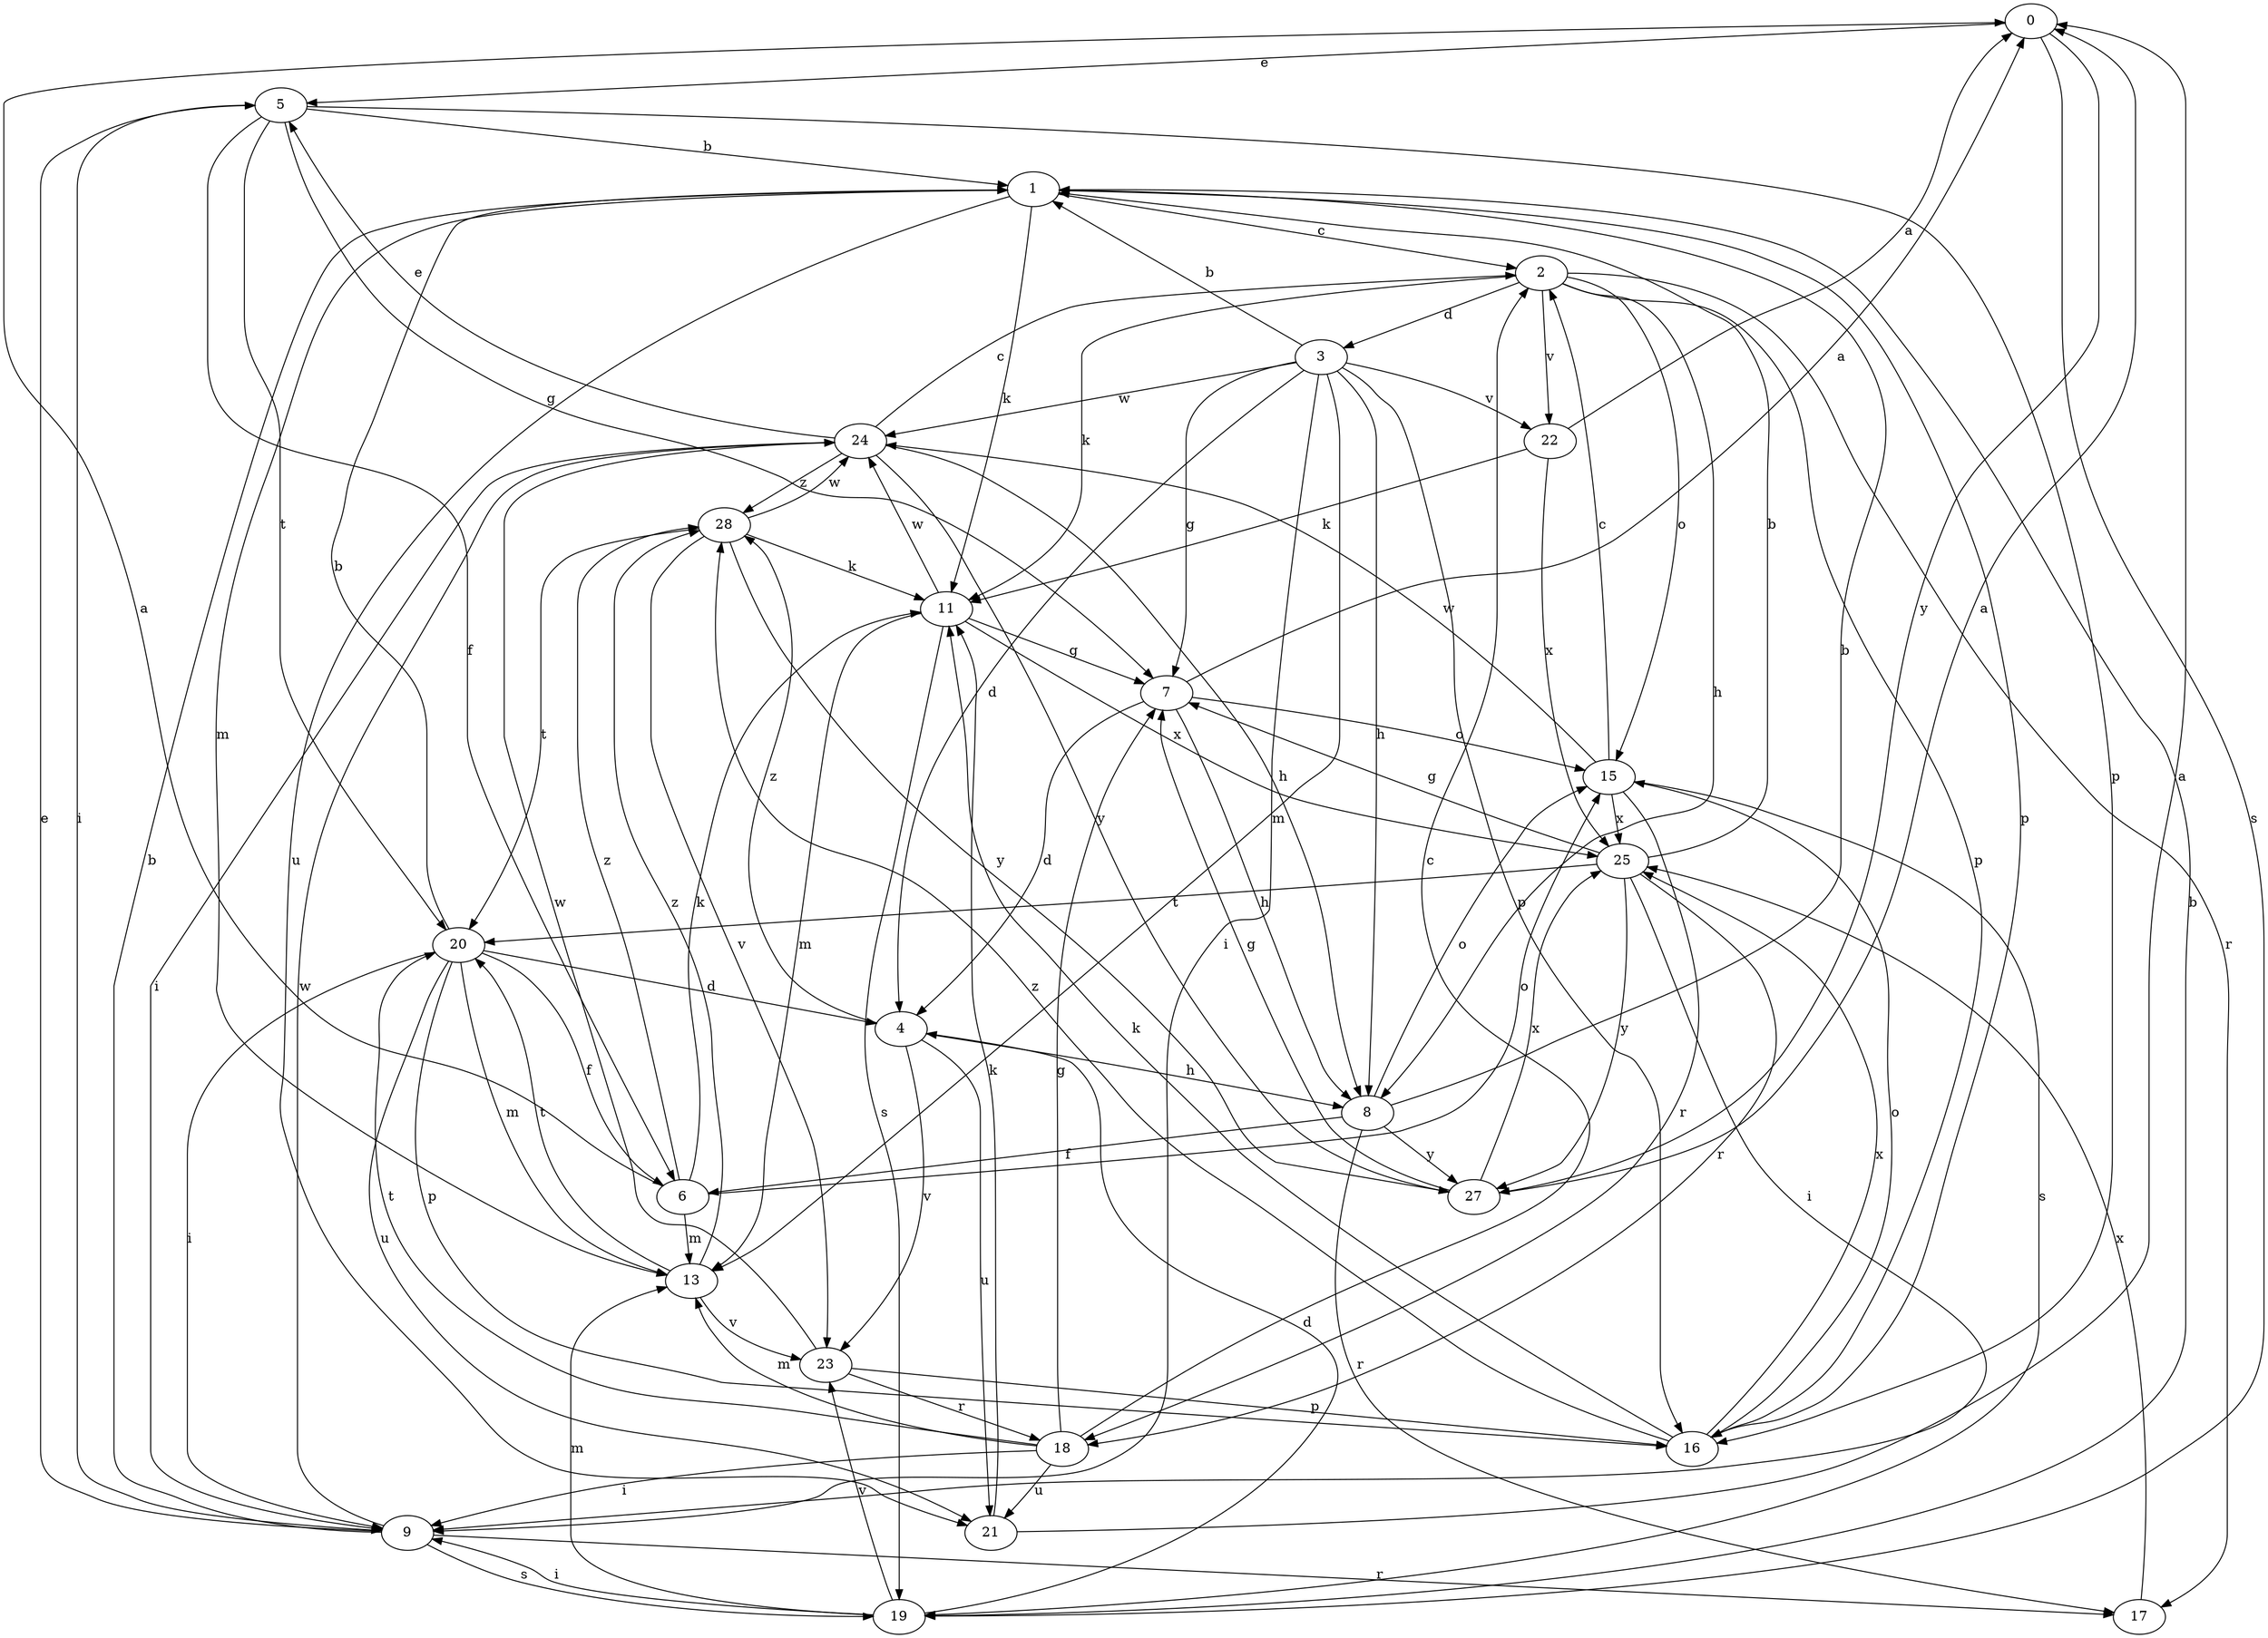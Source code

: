 strict digraph  {
0;
1;
2;
3;
4;
5;
6;
7;
8;
9;
11;
13;
15;
16;
17;
18;
19;
20;
21;
22;
23;
24;
25;
27;
28;
0 -> 5  [label=e];
0 -> 19  [label=s];
0 -> 27  [label=y];
1 -> 2  [label=c];
1 -> 11  [label=k];
1 -> 13  [label=m];
1 -> 16  [label=p];
1 -> 21  [label=u];
2 -> 3  [label=d];
2 -> 8  [label=h];
2 -> 11  [label=k];
2 -> 15  [label=o];
2 -> 16  [label=p];
2 -> 17  [label=r];
2 -> 22  [label=v];
3 -> 1  [label=b];
3 -> 4  [label=d];
3 -> 7  [label=g];
3 -> 8  [label=h];
3 -> 9  [label=i];
3 -> 13  [label=m];
3 -> 16  [label=p];
3 -> 22  [label=v];
3 -> 24  [label=w];
4 -> 8  [label=h];
4 -> 21  [label=u];
4 -> 23  [label=v];
4 -> 28  [label=z];
5 -> 1  [label=b];
5 -> 6  [label=f];
5 -> 7  [label=g];
5 -> 9  [label=i];
5 -> 16  [label=p];
5 -> 20  [label=t];
6 -> 0  [label=a];
6 -> 11  [label=k];
6 -> 13  [label=m];
6 -> 15  [label=o];
6 -> 28  [label=z];
7 -> 0  [label=a];
7 -> 4  [label=d];
7 -> 8  [label=h];
7 -> 15  [label=o];
8 -> 1  [label=b];
8 -> 6  [label=f];
8 -> 15  [label=o];
8 -> 17  [label=r];
8 -> 27  [label=y];
9 -> 1  [label=b];
9 -> 5  [label=e];
9 -> 17  [label=r];
9 -> 19  [label=s];
9 -> 24  [label=w];
11 -> 7  [label=g];
11 -> 13  [label=m];
11 -> 19  [label=s];
11 -> 24  [label=w];
11 -> 25  [label=x];
13 -> 20  [label=t];
13 -> 23  [label=v];
13 -> 28  [label=z];
15 -> 2  [label=c];
15 -> 18  [label=r];
15 -> 19  [label=s];
15 -> 24  [label=w];
15 -> 25  [label=x];
16 -> 11  [label=k];
16 -> 15  [label=o];
16 -> 25  [label=x];
16 -> 28  [label=z];
17 -> 25  [label=x];
18 -> 2  [label=c];
18 -> 7  [label=g];
18 -> 9  [label=i];
18 -> 13  [label=m];
18 -> 20  [label=t];
18 -> 21  [label=u];
19 -> 1  [label=b];
19 -> 4  [label=d];
19 -> 9  [label=i];
19 -> 13  [label=m];
19 -> 23  [label=v];
20 -> 1  [label=b];
20 -> 4  [label=d];
20 -> 6  [label=f];
20 -> 9  [label=i];
20 -> 13  [label=m];
20 -> 16  [label=p];
20 -> 21  [label=u];
21 -> 0  [label=a];
21 -> 11  [label=k];
22 -> 0  [label=a];
22 -> 11  [label=k];
22 -> 25  [label=x];
23 -> 16  [label=p];
23 -> 18  [label=r];
23 -> 24  [label=w];
24 -> 2  [label=c];
24 -> 5  [label=e];
24 -> 8  [label=h];
24 -> 9  [label=i];
24 -> 27  [label=y];
24 -> 28  [label=z];
25 -> 1  [label=b];
25 -> 7  [label=g];
25 -> 9  [label=i];
25 -> 18  [label=r];
25 -> 20  [label=t];
25 -> 27  [label=y];
27 -> 0  [label=a];
27 -> 7  [label=g];
27 -> 25  [label=x];
28 -> 11  [label=k];
28 -> 20  [label=t];
28 -> 23  [label=v];
28 -> 24  [label=w];
28 -> 27  [label=y];
}

